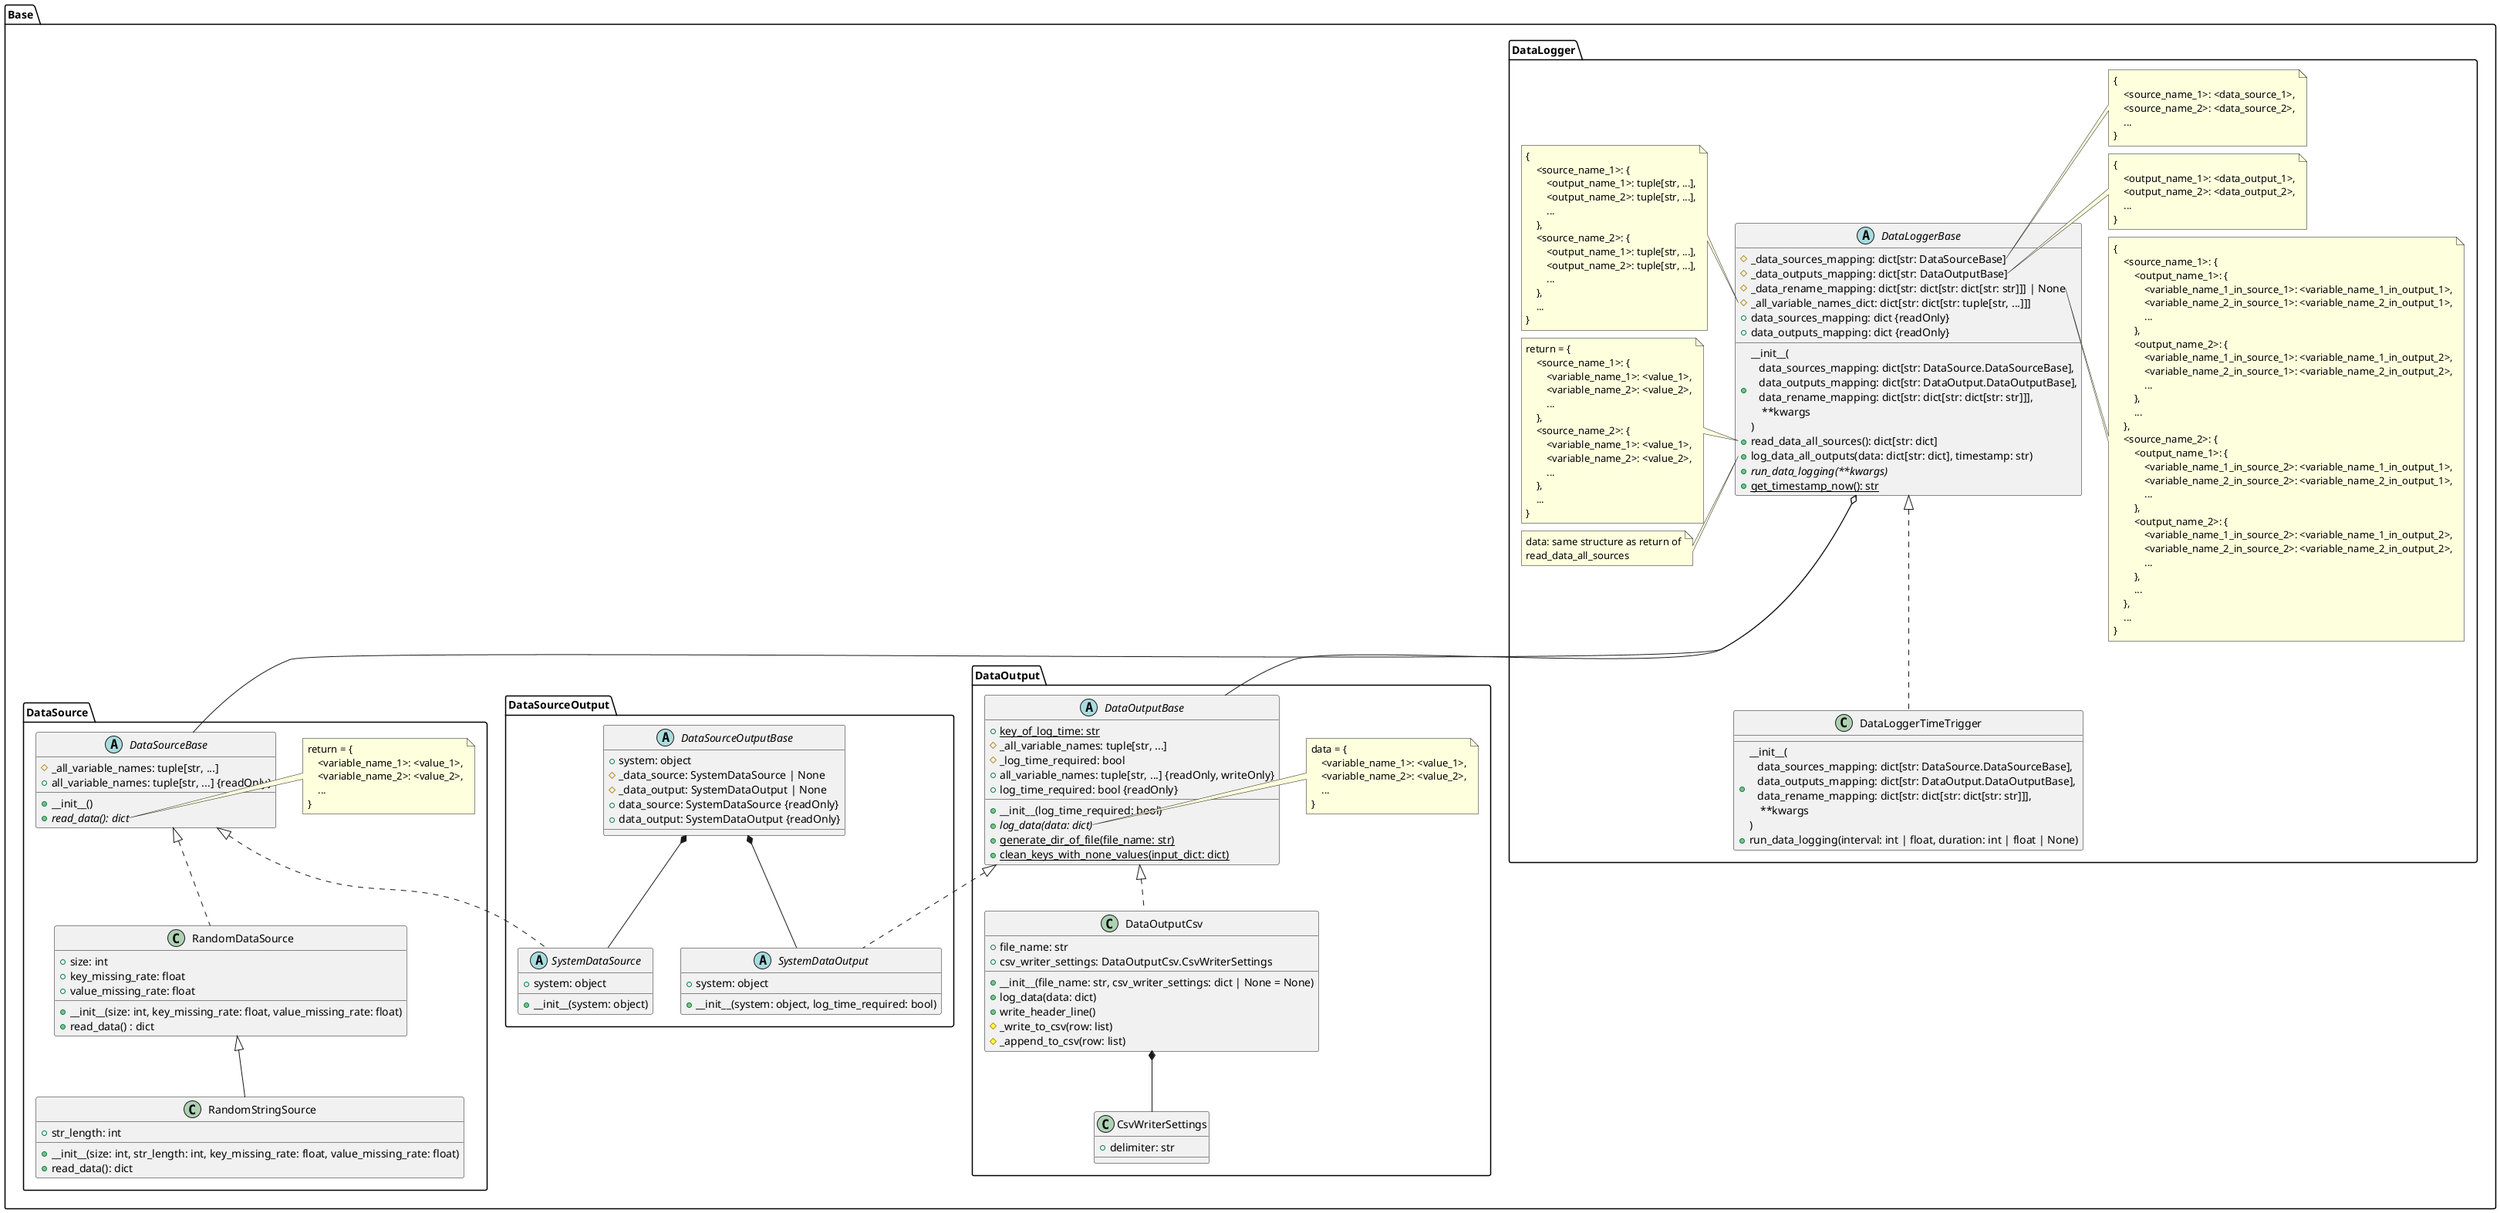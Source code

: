 @startuml
package Base{}

package Base.DataSource{
    abstract class DataSourceBase {
        # _all_variable_names: tuple[str, ...]
        + __init__()
        + {abstract} read_data(): dict
        + all_variable_names: tuple[str, ...] {readOnly}
    }
    note right of DataSourceBase::read_data
        return = {
            <variable_name_1>: <value_1>,
            <variable_name_2>: <value_2>,
            ...
        }
    end note

    class RandomDataSource implements DataSourceBase {
        + size: int
        + key_missing_rate: float
        + value_missing_rate: float
        + __init__(size: int, key_missing_rate: float, value_missing_rate: float)
        + read_data() : dict
    }

    class RandomStringSource extends RandomDataSource {
        + str_length: int
        + __init__(size: int, str_length: int, key_missing_rate: float, value_missing_rate: float)
        + read_data(): dict
    }
}

package Base.DataOutput{
    abstract class DataOutputBase {
        + key_of_log_time: str {static}
        # _all_variable_names: tuple[str, ...]
        # _log_time_required: bool
        + __init__(log_time_required: bool)
        + {abstract} log_data(data: dict)
        + {static} generate_dir_of_file(file_name: str)
        + {static} clean_keys_with_none_values(input_dict: dict)
        + all_variable_names: tuple[str, ...] {readOnly, writeOnly}
        + log_time_required: bool {readOnly}
    }
    note right of DataOutputBase::log_data
        data = {
            <variable_name_1>: <value_1>,
            <variable_name_2>: <value_2>,
            ...
        }
    end note

    class DataOutputCsv implements DataOutputBase {
        + file_name: str
        + csv_writer_settings: DataOutputCsv.CsvWriterSettings
        + __init__(file_name: str, csv_writer_settings: dict | None = None)
        + log_data(data: dict)
        + write_header_line()
        # _write_to_csv(row: list)
        # _append_to_csv(row: list)
    }

    class CsvWriterSettings{
        + delimiter: str
    }

    DataOutputCsv *-- CsvWriterSettings
}

package Base.DataLogger{
    abstract class DataLoggerBase {
        # _data_sources_mapping: dict[str: DataSourceBase]
        # _data_outputs_mapping: dict[str: DataOutputBase]
        # _data_rename_mapping: dict[str: dict[str: dict[str: str]]] | None
        # _all_variable_names_dict: dict[str: dict[str: tuple[str, ...]]]
        + __init__(\n   data_sources_mapping: dict[str: DataSource.DataSourceBase],\n   data_outputs_mapping: dict[str: DataOutput.DataOutputBase],\n   data_rename_mapping: dict[str: dict[str: dict[str: str]]],\n    **kwargs\n)
        + read_data_all_sources(): dict[str: dict]
        + log_data_all_outputs(data: dict[str: dict], timestamp: str)
        + {abstract} run_data_logging(**kwargs)
        + data_sources_mapping: dict {readOnly}
        + data_outputs_mapping: dict {readOnly}
        + {static} get_timestamp_now(): str
    }
    note right of DataLoggerBase::_data_sources_mapping
        {
            <source_name_1>: <data_source_1>,
            <source_name_2>: <data_source_2>,
            ...
        }
    end note
    note right of DataLoggerBase::_data_outputs_mapping
        {
            <output_name_1>: <data_output_1>,
            <output_name_2>: <data_output_2>,
            ...
        }
    end note
    note right of DataLoggerBase::_data_rename_mapping
        {
            <source_name_1>: {
                <output_name_1>: {
                    <variable_name_1_in_source_1>: <variable_name_1_in_output_1>,
                    <variable_name_2_in_source_1>: <variable_name_2_in_output_1>,
                    ...
                },
                <output_name_2>: {
                    <variable_name_1_in_source_1>: <variable_name_1_in_output_2>,
                    <variable_name_2_in_source_1>: <variable_name_2_in_output_2>,
                    ...
                },
                ...
            },
            <source_name_2>: {
                <output_name_1>: {
                    <variable_name_1_in_source_2>: <variable_name_1_in_output_1>,
                    <variable_name_2_in_source_2>: <variable_name_2_in_output_1>,
                    ...
                },
                <output_name_2>: {
                    <variable_name_1_in_source_2>: <variable_name_1_in_output_2>,
                    <variable_name_2_in_source_2>: <variable_name_2_in_output_2>,
                    ...
                },
                ...
            },
            ...
        }
    end note
    note left of DataLoggerBase::_all_variable_names_dict
        {
            <source_name_1>: {
                <output_name_1>: tuple[str, ...],
                <output_name_2>: tuple[str, ...],
                ...
            },
            <source_name_2>: {
                <output_name_1>: tuple[str, ...],
                <output_name_2>: tuple[str, ...],
                ...
            },
            ...
        }
    end note
    note left of DataLoggerBase::read_data_all_sources
        return = {
            <source_name_1>: {
                <variable_name_1>: <value_1>,
                <variable_name_2>: <value_2>,
                ...
            },
            <source_name_2>: {
                <variable_name_1>: <value_1>,
                <variable_name_2>: <value_2>,
                ...
            },
            ...
        }
    end note
    note left of DataLoggerBase::log_data_all_outputs
        data: same structure as return of
        read_data_all_sources
    end note

    class DataLoggerTimeTrigger implements DataLoggerBase {
        + __init__(\n   data_sources_mapping: dict[str: DataSource.DataSourceBase],\n   data_outputs_mapping: dict[str: DataOutput.DataOutputBase],\n   data_rename_mapping: dict[str: dict[str: dict[str: str]]],\n    **kwargs\n)
        + run_data_logging(interval: int | float, duration: int | float | None)
    }

    DataLoggerBase o-- DataSourceBase
    DataLoggerBase o-- DataOutputBase
}

package Base.DataSourceOutput{
    abstract class DataSourceOutputBase{
        + system: object
        # _data_source: SystemDataSource | None
        # _data_output: SystemDataOutput | None
        + data_source: SystemDataSource {readOnly}
        + data_output: SystemDataOutput {readOnly}
    }

    abstract class SystemDataSource{
        + system: object
        + __init__(system: object)
    }

    abstract class SystemDataOutput{
        + system: object
        + __init__(system: object, log_time_required: bool)
    }

    DataSourceOutputBase *-- SystemDataSource
    DataSourceOutputBase *-- SystemDataOutput
}

Base.DataSource.DataSourceBase <|.. Base.DataSourceOutput.SystemDataSource
Base.DataOutput.DataOutputBase <|.. Base.DataSourceOutput.SystemDataOutput

@enduml
